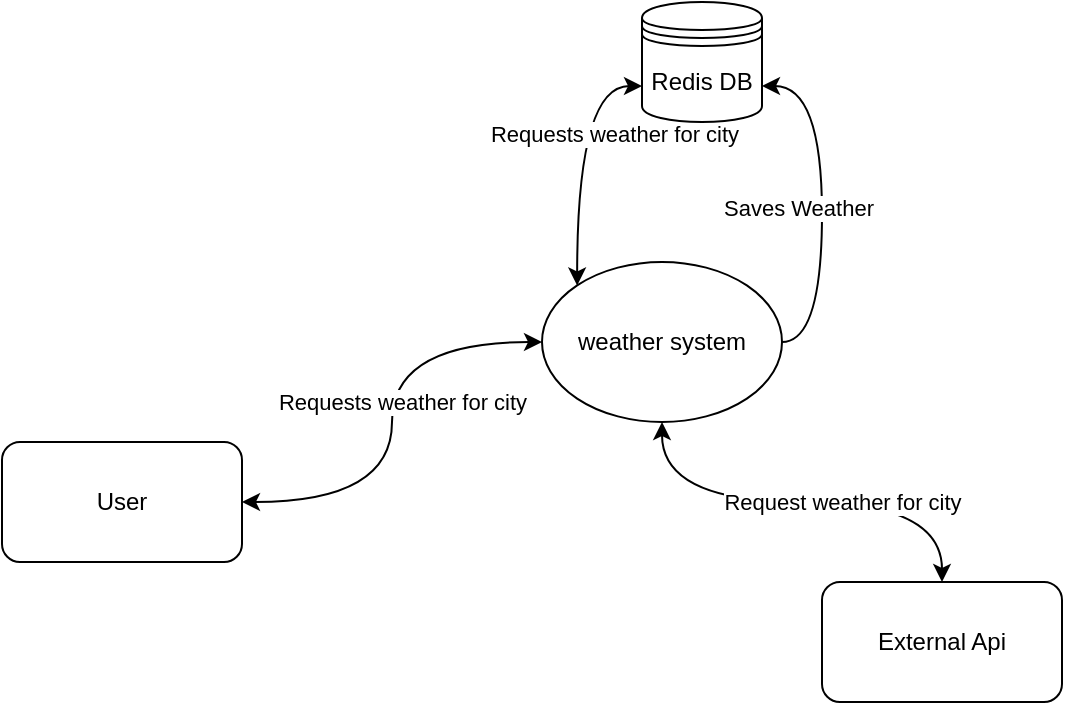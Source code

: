 <mxfile version="24.3.1" type="device">
  <diagram name="Page-1" id="ZZ32rN_WbxpM0cP2blAU">
    <mxGraphModel dx="1185" dy="676" grid="1" gridSize="10" guides="1" tooltips="1" connect="1" arrows="1" fold="1" page="1" pageScale="1" pageWidth="1600" pageHeight="900" math="0" shadow="0">
      <root>
        <mxCell id="0" />
        <mxCell id="1" parent="0" />
        <mxCell id="jZMmNIOD5x5WgZILFevg-5" value="Request weather for city" style="edgeStyle=orthogonalEdgeStyle;rounded=0;orthogonalLoop=1;jettySize=auto;html=1;entryX=0.5;entryY=0;entryDx=0;entryDy=0;curved=1;startArrow=classic;startFill=1;exitX=0.5;exitY=1;exitDx=0;exitDy=0;" edge="1" parent="1" source="jZMmNIOD5x5WgZILFevg-1" target="jZMmNIOD5x5WgZILFevg-4">
          <mxGeometry x="0.182" relative="1" as="geometry">
            <mxPoint as="offset" />
          </mxGeometry>
        </mxCell>
        <mxCell id="jZMmNIOD5x5WgZILFevg-7" value="Saves Weather" style="edgeStyle=orthogonalEdgeStyle;rounded=0;orthogonalLoop=1;jettySize=auto;html=1;exitX=1;exitY=0.5;exitDx=0;exitDy=0;entryX=1;entryY=0.7;entryDx=0;entryDy=0;curved=1;" edge="1" parent="1" source="jZMmNIOD5x5WgZILFevg-1" target="jZMmNIOD5x5WgZILFevg-6">
          <mxGeometry x="-0.021" y="12" relative="1" as="geometry">
            <mxPoint as="offset" />
          </mxGeometry>
        </mxCell>
        <mxCell id="jZMmNIOD5x5WgZILFevg-1" value="weather system" style="ellipse;whiteSpace=wrap;html=1;" vertex="1" parent="1">
          <mxGeometry x="740" y="410" width="120" height="80" as="geometry" />
        </mxCell>
        <mxCell id="jZMmNIOD5x5WgZILFevg-3" value="Requests weather for city" style="edgeStyle=orthogonalEdgeStyle;rounded=0;orthogonalLoop=1;jettySize=auto;html=1;entryX=0;entryY=0.5;entryDx=0;entryDy=0;curved=1;startArrow=classic;startFill=1;" edge="1" parent="1" source="jZMmNIOD5x5WgZILFevg-2" target="jZMmNIOD5x5WgZILFevg-1">
          <mxGeometry x="0.087" y="-5" relative="1" as="geometry">
            <mxPoint as="offset" />
          </mxGeometry>
        </mxCell>
        <mxCell id="jZMmNIOD5x5WgZILFevg-2" value="User" style="rounded=1;whiteSpace=wrap;html=1;" vertex="1" parent="1">
          <mxGeometry x="470" y="500" width="120" height="60" as="geometry" />
        </mxCell>
        <mxCell id="jZMmNIOD5x5WgZILFevg-4" value="External Api" style="rounded=1;whiteSpace=wrap;html=1;" vertex="1" parent="1">
          <mxGeometry x="880" y="570" width="120" height="60" as="geometry" />
        </mxCell>
        <mxCell id="jZMmNIOD5x5WgZILFevg-8" value="Requests weather for city" style="edgeStyle=orthogonalEdgeStyle;rounded=0;orthogonalLoop=1;jettySize=auto;html=1;exitX=0;exitY=0.7;exitDx=0;exitDy=0;entryX=0;entryY=0;entryDx=0;entryDy=0;curved=1;startArrow=classic;startFill=1;" edge="1" parent="1" source="jZMmNIOD5x5WgZILFevg-6" target="jZMmNIOD5x5WgZILFevg-1">
          <mxGeometry x="-0.146" y="18" relative="1" as="geometry">
            <mxPoint as="offset" />
          </mxGeometry>
        </mxCell>
        <mxCell id="jZMmNIOD5x5WgZILFevg-6" value="Redis DB" style="shape=datastore;whiteSpace=wrap;html=1;" vertex="1" parent="1">
          <mxGeometry x="790" y="280" width="60" height="60" as="geometry" />
        </mxCell>
      </root>
    </mxGraphModel>
  </diagram>
</mxfile>
